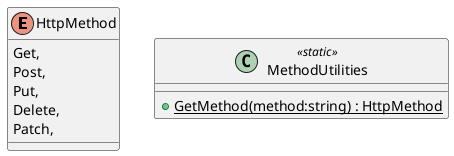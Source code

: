@startuml
enum HttpMethod {
    Get,
    Post,
    Put,
    Delete,
    Patch,
}
class MethodUtilities <<static>> {
    + {static} GetMethod(method:string) : HttpMethod
}
@enduml
